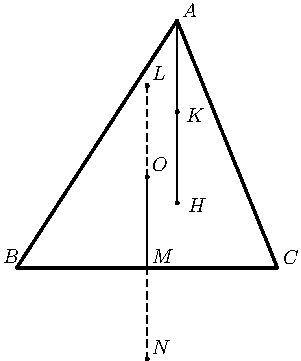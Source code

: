 import graph; size(6cm); real lsf=0.5; pen dps=linewidth(0.7)+fontsize(10); defaultpen(dps); pen ds=black; real xmin=-15.655481464047488,xmax=17.267915571445116,ymin=-6.81685127431812,ymax=9.948063318324273; 
pair B=(-4.,0.), A=(0.,6.17), C=(2.5035203416647804,8.076031148910722e-4), H=(5.645853500627036e-4,1.6234693576138979), O=(-0.7485221218426412,2.273669122750497), M=(-0.7482398291676099,4.0380155744553615e-4), L=(-0.7488044145176724,4.546934443943547), K=(2.8229267503135185e-4,3.8967346788069497); 
draw(B--A,linewidth(1.2)); draw(A--C,linewidth(1.2)); draw(B--C,linewidth(1.2)); draw(L--O,linewidth(0.8)+linetype("4 4")); draw(O--M,linewidth(0.8)); draw(M--(-0.7479575364925783,-2.272861519635605),linewidth(0.8)+linetype("4 4")); draw(A--H,linewidth(0.8)); 
dot(B,linewidth(1.pt)+ds); label("$B$",(-4.40714320177283,0.06908797493523218),NE*lsf); dot(A,linewidth(1.pt)+ds); label("$A$",(0.07262977572438209,6.211658782507824),NE*lsf); dot(C,linewidth(1.pt)+ds); label("$C$",(2.5766076845437844,0.04952564752258061),NE*lsf); dot(H,linewidth(2.pt)+ds); label("$H$",(0.22912839502559473,1.340639256757584),NE*lsf); dot(O,linewidth(2.pt)+ds); label("$O$",(-0.670738665956378,2.3578802822154654),NE*lsf); dot(M,linewidth(2.pt)+ds); label("$M$",(-0.670738665956378,0.06908797493523218),NE*lsf); dot(L,linewidth(2.pt)+ds); label("$L$",(-0.670738665956378,4.627110262083047),NE*lsf); dot((-0.7479575364925783,-2.272861519635605),linewidth(2.pt)+ds); label("$N$",(-0.670738665956378,-2.2001420049323497),NE*lsf); dot(K,linewidth(2.pt)+ds); label("$K$",(0.17044141278764,3.590306909212514),NE*lsf); 
clip((xmin,ymin)--(xmin,ymax)--(xmax,ymax)--(xmax,ymin)--cycle); 